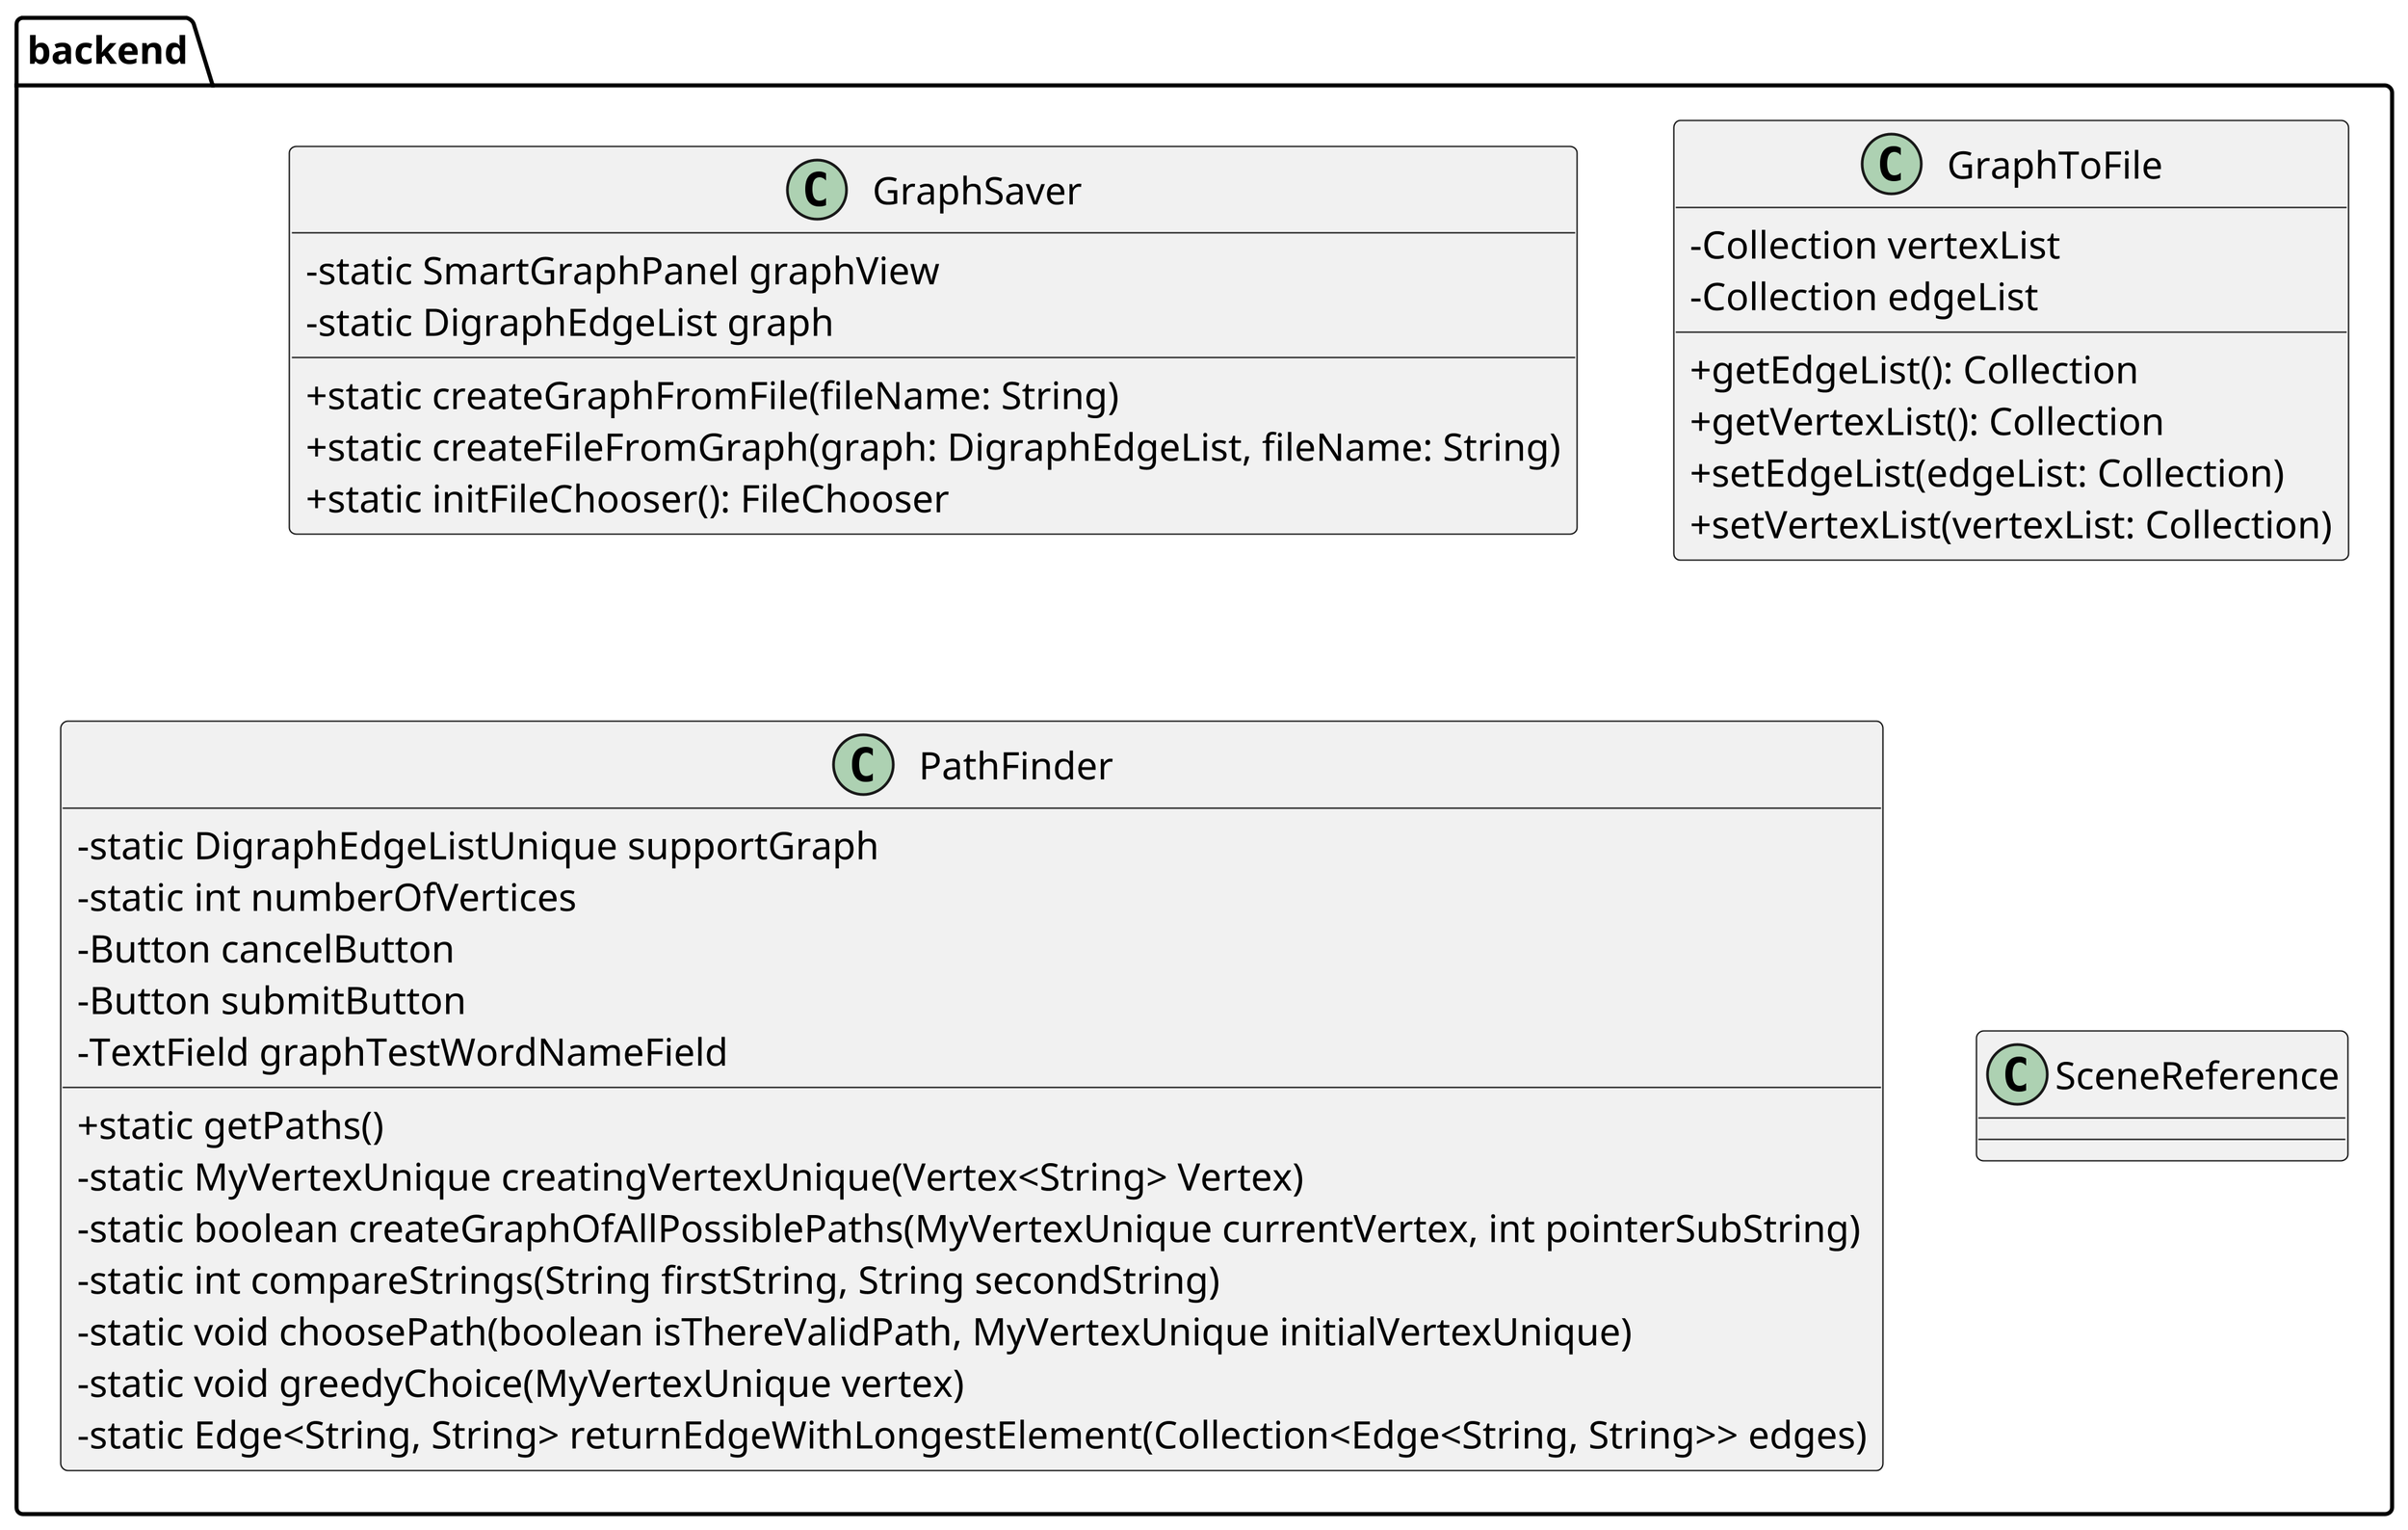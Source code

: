 @startuml

@startuml

package backend {
    skinparam classAttributeIconSize 0
    skinparam dpi 400
    class GraphSaver {
        - static SmartGraphPanel graphView
        - static DigraphEdgeList graph
        + static createGraphFromFile(fileName: String)
        + static createFileFromGraph(graph: DigraphEdgeList, fileName: String)
        + static initFileChooser(): FileChooser
    }
     class GraphToFile {
        - Collection vertexList
        - Collection edgeList
        + getEdgeList(): Collection
        + getVertexList(): Collection
        + setEdgeList(edgeList: Collection)
        + setVertexList(vertexList: Collection)
    }
    class PathFinder {
        - static DigraphEdgeListUnique supportGraph
        - static int numberOfVertices
        - Button cancelButton
        - Button submitButton
        - TextField graphTestWordNameField
        + static getPaths()
        - static MyVertexUnique creatingVertexUnique(Vertex<String> Vertex)
        - static boolean createGraphOfAllPossiblePaths(MyVertexUnique currentVertex, int pointerSubString)
        - static int compareStrings(String firstString, String secondString)
        - static void choosePath(boolean isThereValidPath, MyVertexUnique initialVertexUnique)
        - static void greedyChoice(MyVertexUnique vertex)
        - static Edge<String, String> returnEdgeWithLongestElement(Collection<Edge<String, String>> edges)
    }
    class SceneReference {
        ' - static App app
        ' + static final int HEIGHT
        ' + static final int WIDTH
        ' - static String GRAPH_DARK
        ' - static String GRAPH_LIGHT
        ' - static boolean isEdgePressed
        ' - static boolean isVertexPressed
        ' - static boolean isLinkingPhase
        ' - static boolean unsavedChanges
        ' - static double mouseX
        ' - static double mouseY
        ' - static Stage stage
        ' - static MainPane mainPane
        ' - static DigraphEdgeList<String, String> graph
        ' - static SmartGraphPanel<String, String> graphView
        ' - static ContentZoomScrollPane graphPane
        ' - static SolutionPane solutionPane
        ' - static SmartGraphVertexNode<String> initialVertexNode
        ' - static HashSet<SmartGraphVertexNode<String>> finalVerticesNodes
        ' - static SmartGraphEdgeBase<String, String> selectedEdge
        ' - static GraphSidePane graphSidePane
        ' - static SmartGraphVertexNode<String> selectedVertexNode
        ' - static SimpleBooleanProperty isVertexSelectedProperty
        ' - static SimpleBooleanProperty confirmToApplyProperty
        ' - static SimpleBooleanProperty autoLayoutProperty
        ' - static SimpleBooleanProperty clearTextOnClickProperty
        ' - static SimpleBooleanProperty initialVertexSetProperty
        ' - static SimpleBooleanProperty isEdgeSelectedProperty
        ' - static SimpleStringProperty fileNameProperty
        ' - static String testWord
        ' - static ArrayList<Animation> activeAnimation
        ' - SceneReference()
        ' + static GraphSidePane getGraphSidePane()
        ' + static boolean isLinkingPhase()
        ' + static boolean isVertexPressed()
        ' + static MainPane getMainPane()
        ' + static String getTestWord()
        ' + static SmartGraphPanel<String, String> getGraphView()
        ' + static SmartGraphVertexNode<String> getInitialVertexNode()
        ' + static HashSet<SmartGraphVertexNode<String>> getFinalVerticesNodes()
        ' + static Stage getStage()
        ' + static DigraphEdgeList<String, String> getGraph()
        ' + static SimpleBooleanProperty getConfirmToApplyProperty()
        ' + static SimpleBooleanProperty getClearTextOnClickProperty()
        ' + static SimpleBooleanProperty getAutoLayoutProperty()
        ' + static SimpleBooleanProperty getIsVertexSelectedProperty()
        ' + static SimpleBooleanProperty getInitialVertexSetProperty()
        ' + static SmartGraphEdgeBase<String, String> getSelectedEdge()
        ' + static boolean isEdgePressed()
        ' + static SimpleBooleanProperty getIsEdgeSelectedProperty()
        ' + static boolean getUnsavedChanges()
        ' + static SimpleStringProperty getFileNameProperty()
        ' + static Application getApp()
        ' + static SolutionPane getSolutionPane()
        ' + static SimpleBooleanProperty getInitialVertexSetProperty()
        ' + static ContentZoomScrollPane getGraphPane()
        ' + static double getMouseX()
        ' + static double getMouseY()
        ' + static SmartGraphVertexNode<String> getSelectedVertexNode()
        ' + static void setLinkingPhase(boolean isLinkingPhase)
        ' + static void setVertexPressed(boolean isVertexPressed)
        ' + static void setGraphPane(ContentZoomScrollPane graphPane)
        ' + static void setMainPane(MainPane pane)
        ' + static void setTestWord(String word)
        ' + static void setInitialVertexNode(SmartGraphVertexNode<String> initialVertexNode)
        ' + static void setFinalVerticesNodes(HashSet<SmartGraphVertexNode<String>> finalVerticesNodes)
        ' + static void setGraphView(SmartGraphPanel<String, String> grapView)
        ' + static void setStage(Stage stage)
        ' + static void setGraph(DigraphEdgeList<String, String> graph)
        ' + static void setConfirmToApplyProperty(SimpleBooleanProperty confirmToApplyProperty)
        ' + static void setClearTextOnClickProperty(SimpleBooleanProperty clearTextOnClickProperty)
        ' + static void setAutoLayoutProperty(SimpleBooleanProperty autoLayoutProperty)
        ' + static void setIsVertexSelectedProperty(SimpleBooleanProperty isVertexSelectedProperty)
        ' + static void setInitialVertexSetProperty(SimpleBooleanProperty initialVertexSetProperty)
        ' + static void setSelectedEdge(SmartGraphEdgeBase<String, String> selectedEdge)
        ' + static void setEdgePressed(boolean bool)
        ' + static void setUnsavedChanges(boolean bool)
        ' + static void setFileName(String fileName)
        ' + static void setApp(App app)
        ' + static void setSolutionPane(SolutionPane solutionPane)
        ' + static void setGraphSidePane(GraphSidePane graphSidePane)
        ' + static void setMousePostion(double x, double y)
        ' + static void setSelectedVertexNode(SmartGraphVertexNode<String> vertex)
        ' + static void deselectVertex()
        ' + static void deselectNodes()
        ' + static boolean addFinalvertex(SmartGraphVertexNode<String> vertexNode)
        ' + static boolean removeFinalVertex(SmartGraphVertexNode<String> vertexNode)
        ' + static void deselectEdge()
        ' + static boolean isEdgeSelected()
        ' + static void deleteGraph(DigraphEdgeList<String, String> graph)
        ' + static void createModal(Parent root)
        ' + static void showErrorPopup(String errorType, String errorMsg)
        ' + static void applyDarkStyleSheet(Scene scene)
        ' + static void applyLightStyleSheet(Scene scene)
        ' + static void colorVertexAfterTime(int milliseconds, MyVertexUnique vertex)
        ' + static void clearVertexAfterTime(int milliseconds, MyVertexUnique vertex)
        ' + static void clearEdgeAfterTime(int milliseconds, Edge<String, String> edge)
        ' - static void clearVertex(MyVertexUnique vertex)
        ' - static void clearEdge(Edge<String, String> edge)
        ' + static void addAnimation(Animation animation)
        ' + static void removeAnimation(Animation animation)
        ' + static void stopAllAnimations()
    }
}

@enduml

@enduml

